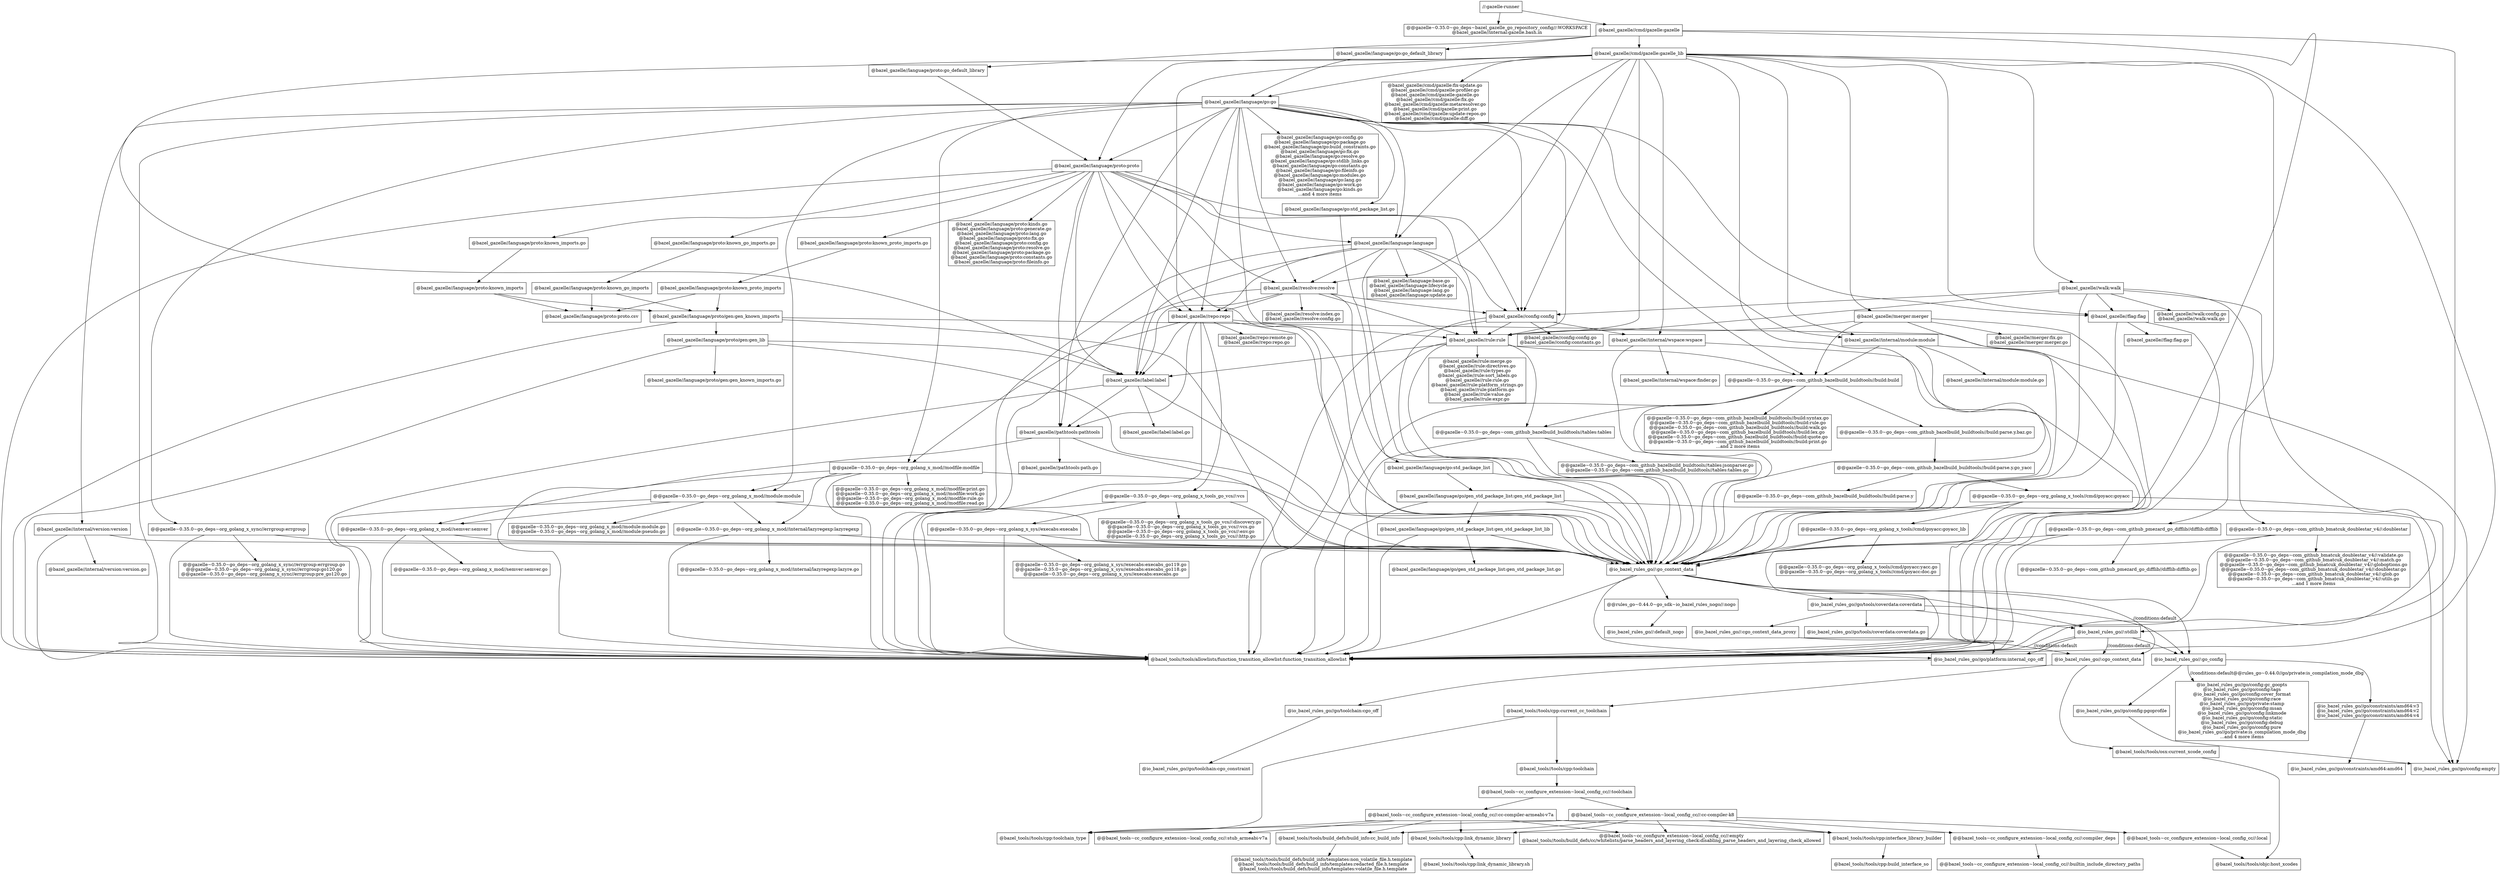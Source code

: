 digraph mygraph {
  node [shape=box];
  "//:gazelle-runner"
  "//:gazelle-runner" -> "@@gazelle~0.35.0~go_deps~bazel_gazelle_go_repository_config//:WORKSPACE\n@bazel_gazelle//internal:gazelle.bash.in"
  "//:gazelle-runner" -> "@bazel_gazelle//cmd/gazelle:gazelle"
  "@bazel_gazelle//cmd/gazelle:gazelle"
  "@bazel_gazelle//cmd/gazelle:gazelle" -> "@bazel_gazelle//language/proto:go_default_library"
  "@bazel_gazelle//cmd/gazelle:gazelle" -> "@bazel_gazelle//language/go:go_default_library"
  "@bazel_gazelle//cmd/gazelle:gazelle" -> "@bazel_gazelle//cmd/gazelle:gazelle_lib"
  "@bazel_gazelle//cmd/gazelle:gazelle" -> "@io_bazel_rules_go//:go_context_data"
  "@bazel_gazelle//cmd/gazelle:gazelle" -> "@io_bazel_rules_go//:stdlib"
  "@bazel_gazelle//cmd/gazelle:gazelle_lib"
  "@bazel_gazelle//cmd/gazelle:gazelle_lib" -> "@bazel_gazelle//cmd/gazelle:fix-update.go\n@bazel_gazelle//cmd/gazelle:profiler.go\n@bazel_gazelle//cmd/gazelle:gazelle.go\n@bazel_gazelle//cmd/gazelle:fix.go\n@bazel_gazelle//cmd/gazelle:metaresolver.go\n@bazel_gazelle//cmd/gazelle:print.go\n@bazel_gazelle//cmd/gazelle:update-repos.go\n@bazel_gazelle//cmd/gazelle:diff.go"
  "@bazel_gazelle//cmd/gazelle:gazelle_lib" -> "@bazel_tools//tools/allowlists/function_transition_allowlist:function_transition_allowlist"
  "@bazel_gazelle//cmd/gazelle:gazelle_lib" -> "@io_bazel_rules_go//:go_context_data"
  "@bazel_gazelle//cmd/gazelle:gazelle_lib" -> "@bazel_gazelle//config:config"
  "@bazel_gazelle//cmd/gazelle:gazelle_lib" -> "@bazel_gazelle//flag:flag"
  "@bazel_gazelle//cmd/gazelle:gazelle_lib" -> "@bazel_gazelle//internal/module:module"
  "@bazel_gazelle//cmd/gazelle:gazelle_lib" -> "@bazel_gazelle//internal/wspace:wspace"
  "@bazel_gazelle//cmd/gazelle:gazelle_lib" -> "@bazel_gazelle//label:label"
  "@bazel_gazelle//cmd/gazelle:gazelle_lib" -> "@bazel_gazelle//language:language"
  "@bazel_gazelle//cmd/gazelle:gazelle_lib" -> "@bazel_gazelle//language/go:go"
  "@bazel_gazelle//cmd/gazelle:gazelle_lib" -> "@bazel_gazelle//language/proto:proto"
  "@bazel_gazelle//cmd/gazelle:gazelle_lib" -> "@bazel_gazelle//merger:merger"
  "@bazel_gazelle//cmd/gazelle:gazelle_lib" -> "@bazel_gazelle//repo:repo"
  "@bazel_gazelle//cmd/gazelle:gazelle_lib" -> "@bazel_gazelle//resolve:resolve"
  "@bazel_gazelle//cmd/gazelle:gazelle_lib" -> "@bazel_gazelle//rule:rule"
  "@bazel_gazelle//cmd/gazelle:gazelle_lib" -> "@bazel_gazelle//walk:walk"
  "@bazel_gazelle//cmd/gazelle:gazelle_lib" -> "@@gazelle~0.35.0~go_deps~com_github_pmezard_go_difflib//difflib:difflib"
  "@@gazelle~0.35.0~go_deps~com_github_pmezard_go_difflib//difflib:difflib"
  "@@gazelle~0.35.0~go_deps~com_github_pmezard_go_difflib//difflib:difflib" -> "@@gazelle~0.35.0~go_deps~com_github_pmezard_go_difflib//difflib:difflib.go"
  "@@gazelle~0.35.0~go_deps~com_github_pmezard_go_difflib//difflib:difflib" -> "@bazel_tools//tools/allowlists/function_transition_allowlist:function_transition_allowlist"
  "@@gazelle~0.35.0~go_deps~com_github_pmezard_go_difflib//difflib:difflib" -> "@io_bazel_rules_go//:go_context_data"
  "@@gazelle~0.35.0~go_deps~com_github_pmezard_go_difflib//difflib:difflib.go"
  "@bazel_gazelle//merger:merger"
  "@bazel_gazelle//merger:merger" -> "@bazel_gazelle//merger:fix.go\n@bazel_gazelle//merger:merger.go"
  "@bazel_gazelle//merger:merger" -> "@bazel_tools//tools/allowlists/function_transition_allowlist:function_transition_allowlist"
  "@bazel_gazelle//merger:merger" -> "@io_bazel_rules_go//:go_context_data"
  "@bazel_gazelle//merger:merger" -> "@@gazelle~0.35.0~go_deps~com_github_bazelbuild_buildtools//build:build"
  "@bazel_gazelle//merger:merger" -> "@bazel_gazelle//rule:rule"
  "@bazel_gazelle//merger:fix.go\n@bazel_gazelle//merger:merger.go"
  "@bazel_gazelle//cmd/gazelle:fix-update.go\n@bazel_gazelle//cmd/gazelle:profiler.go\n@bazel_gazelle//cmd/gazelle:gazelle.go\n@bazel_gazelle//cmd/gazelle:fix.go\n@bazel_gazelle//cmd/gazelle:metaresolver.go\n@bazel_gazelle//cmd/gazelle:print.go\n@bazel_gazelle//cmd/gazelle:update-repos.go\n@bazel_gazelle//cmd/gazelle:diff.go"
  "@bazel_gazelle//language/go:go_default_library"
  "@bazel_gazelle//language/go:go_default_library" -> "@bazel_gazelle//language/go:go"
  "@bazel_gazelle//language/go:go"
  "@bazel_gazelle//language/go:go" -> "@bazel_gazelle//language/go:config.go\n@bazel_gazelle//language/go:package.go\n@bazel_gazelle//language/go:build_constraints.go\n@bazel_gazelle//language/go:fix.go\n@bazel_gazelle//language/go:resolve.go\n@bazel_gazelle//language/go:stdlib_links.go\n@bazel_gazelle//language/go:constants.go\n@bazel_gazelle//language/go:fileinfo.go\n@bazel_gazelle//language/go:modules.go\n@bazel_gazelle//language/go:lang.go\n@bazel_gazelle//language/go:work.go\n@bazel_gazelle//language/go:kinds.go\n...and 4 more items"
  "@bazel_gazelle//language/go:go" -> "@bazel_gazelle//language/go:std_package_list.go"
  "@bazel_gazelle//language/go:go" -> "@bazel_tools//tools/allowlists/function_transition_allowlist:function_transition_allowlist"
  "@bazel_gazelle//language/go:go" -> "@io_bazel_rules_go//:go_context_data"
  "@bazel_gazelle//language/go:go" -> "@@gazelle~0.35.0~go_deps~org_golang_x_sync//errgroup:errgroup"
  "@bazel_gazelle//language/go:go" -> "@@gazelle~0.35.0~go_deps~org_golang_x_mod//module:module"
  "@bazel_gazelle//language/go:go" -> "@@gazelle~0.35.0~go_deps~org_golang_x_mod//modfile:modfile"
  "@bazel_gazelle//language/go:go" -> "@@gazelle~0.35.0~go_deps~com_github_bazelbuild_buildtools//build:build"
  "@bazel_gazelle//language/go:go" -> "@bazel_gazelle//rule:rule"
  "@bazel_gazelle//language/go:go" -> "@bazel_gazelle//resolve:resolve"
  "@bazel_gazelle//language/go:go" -> "@bazel_gazelle//repo:repo"
  "@bazel_gazelle//language/go:go" -> "@bazel_gazelle//pathtools:pathtools"
  "@bazel_gazelle//language/go:go" -> "@bazel_gazelle//language/proto:proto"
  "@bazel_gazelle//language/go:go" -> "@bazel_gazelle//language:language"
  "@bazel_gazelle//language/go:go" -> "@bazel_gazelle//label:label"
  "@bazel_gazelle//language/go:go" -> "@bazel_gazelle//internal/version:version"
  "@bazel_gazelle//language/go:go" -> "@bazel_gazelle//internal/module:module"
  "@bazel_gazelle//language/go:go" -> "@bazel_gazelle//flag:flag"
  "@bazel_gazelle//language/go:go" -> "@bazel_gazelle//config:config"
  "@bazel_gazelle//internal/module:module"
  "@bazel_gazelle//internal/module:module" -> "@bazel_gazelle//internal/module:module.go"
  "@bazel_gazelle//internal/module:module" -> "@bazel_tools//tools/allowlists/function_transition_allowlist:function_transition_allowlist"
  "@bazel_gazelle//internal/module:module" -> "@io_bazel_rules_go//:go_context_data"
  "@bazel_gazelle//internal/module:module" -> "@@gazelle~0.35.0~go_deps~com_github_bazelbuild_buildtools//build:build"
  "@bazel_gazelle//internal/module:module.go"
  "@bazel_gazelle//internal/version:version"
  "@bazel_gazelle//internal/version:version" -> "@bazel_gazelle//internal/version:version.go"
  "@bazel_gazelle//internal/version:version" -> "@bazel_tools//tools/allowlists/function_transition_allowlist:function_transition_allowlist"
  "@bazel_gazelle//internal/version:version" -> "@io_bazel_rules_go//:go_context_data"
  "@bazel_gazelle//internal/version:version.go"
  "@@gazelle~0.35.0~go_deps~org_golang_x_sync//errgroup:errgroup"
  "@@gazelle~0.35.0~go_deps~org_golang_x_sync//errgroup:errgroup" -> "@@gazelle~0.35.0~go_deps~org_golang_x_sync//errgroup:errgroup.go\n@@gazelle~0.35.0~go_deps~org_golang_x_sync//errgroup:go120.go\n@@gazelle~0.35.0~go_deps~org_golang_x_sync//errgroup:pre_go120.go"
  "@@gazelle~0.35.0~go_deps~org_golang_x_sync//errgroup:errgroup" -> "@bazel_tools//tools/allowlists/function_transition_allowlist:function_transition_allowlist"
  "@@gazelle~0.35.0~go_deps~org_golang_x_sync//errgroup:errgroup" -> "@io_bazel_rules_go//:go_context_data"
  "@bazel_gazelle//language/go:std_package_list.go"
  "@bazel_gazelle//language/go:std_package_list.go" -> "@bazel_gazelle//language/go:std_package_list"
  "@bazel_gazelle//language/go:std_package_list"
  "@bazel_gazelle//language/go:std_package_list" -> "@bazel_gazelle//language/go/gen_std_package_list:gen_std_package_list"
  "@bazel_gazelle//language/go:std_package_list" -> "@io_bazel_rules_go//:go_context_data"
  "@bazel_gazelle//language/go/gen_std_package_list:gen_std_package_list"
  "@bazel_gazelle//language/go/gen_std_package_list:gen_std_package_list" -> "@bazel_gazelle//language/go/gen_std_package_list:gen_std_package_list_lib"
  "@bazel_gazelle//language/go/gen_std_package_list:gen_std_package_list" -> "@io_bazel_rules_go//go/config:empty"
  "@bazel_gazelle//language/go/gen_std_package_list:gen_std_package_list" -> "@bazel_tools//tools/allowlists/function_transition_allowlist:function_transition_allowlist"
  "@bazel_gazelle//language/go/gen_std_package_list:gen_std_package_list" -> "@io_bazel_rules_go//:go_context_data"
  "@bazel_gazelle//language/go/gen_std_package_list:gen_std_package_list_lib"
  "@bazel_gazelle//language/go/gen_std_package_list:gen_std_package_list_lib" -> "@bazel_gazelle//language/go/gen_std_package_list:gen_std_package_list.go"
  "@bazel_gazelle//language/go/gen_std_package_list:gen_std_package_list_lib" -> "@io_bazel_rules_go//:go_context_data"
  "@bazel_gazelle//language/go/gen_std_package_list:gen_std_package_list_lib" -> "@bazel_tools//tools/allowlists/function_transition_allowlist:function_transition_allowlist"
  "@bazel_gazelle//language/go/gen_std_package_list:gen_std_package_list.go"
  "@bazel_gazelle//language/go:config.go\n@bazel_gazelle//language/go:package.go\n@bazel_gazelle//language/go:build_constraints.go\n@bazel_gazelle//language/go:fix.go\n@bazel_gazelle//language/go:resolve.go\n@bazel_gazelle//language/go:stdlib_links.go\n@bazel_gazelle//language/go:constants.go\n@bazel_gazelle//language/go:fileinfo.go\n@bazel_gazelle//language/go:modules.go\n@bazel_gazelle//language/go:lang.go\n@bazel_gazelle//language/go:work.go\n@bazel_gazelle//language/go:kinds.go\n...and 4 more items"
  "@bazel_gazelle//language/proto:go_default_library"
  "@bazel_gazelle//language/proto:go_default_library" -> "@bazel_gazelle//language/proto:proto"
  "@bazel_gazelle//language/proto:proto"
  "@bazel_gazelle//language/proto:proto" -> "@bazel_gazelle//language/proto:kinds.go\n@bazel_gazelle//language/proto:generate.go\n@bazel_gazelle//language/proto:lang.go\n@bazel_gazelle//language/proto:fix.go\n@bazel_gazelle//language/proto:config.go\n@bazel_gazelle//language/proto:resolve.go\n@bazel_gazelle//language/proto:package.go\n@bazel_gazelle//language/proto:constants.go\n@bazel_gazelle//language/proto:fileinfo.go"
  "@bazel_gazelle//language/proto:proto" -> "@bazel_gazelle//language/proto:known_go_imports.go"
  "@bazel_gazelle//language/proto:proto" -> "@bazel_gazelle//language/proto:known_imports.go"
  "@bazel_gazelle//language/proto:proto" -> "@bazel_gazelle//language/proto:known_proto_imports.go"
  "@bazel_gazelle//language/proto:proto" -> "@bazel_tools//tools/allowlists/function_transition_allowlist:function_transition_allowlist"
  "@bazel_gazelle//language/proto:proto" -> "@io_bazel_rules_go//:go_context_data"
  "@bazel_gazelle//language/proto:proto" -> "@bazel_gazelle//rule:rule"
  "@bazel_gazelle//language/proto:proto" -> "@bazel_gazelle//resolve:resolve"
  "@bazel_gazelle//language/proto:proto" -> "@bazel_gazelle//repo:repo"
  "@bazel_gazelle//language/proto:proto" -> "@bazel_gazelle//pathtools:pathtools"
  "@bazel_gazelle//language/proto:proto" -> "@bazel_gazelle//language:language"
  "@bazel_gazelle//language/proto:proto" -> "@bazel_gazelle//label:label"
  "@bazel_gazelle//language/proto:proto" -> "@bazel_gazelle//config:config"
  "@bazel_gazelle//language/proto:known_proto_imports.go"
  "@bazel_gazelle//language/proto:known_proto_imports.go" -> "@bazel_gazelle//language/proto:known_proto_imports"
  "@bazel_gazelle//language/proto:known_proto_imports"
  "@bazel_gazelle//language/proto:known_proto_imports" -> "@bazel_gazelle//language/proto:proto.csv"
  "@bazel_gazelle//language/proto:known_proto_imports" -> "@bazel_gazelle//language/proto/gen:gen_known_imports"
  "@bazel_gazelle//language/proto:known_imports.go"
  "@bazel_gazelle//language/proto:known_imports.go" -> "@bazel_gazelle//language/proto:known_imports"
  "@bazel_gazelle//language/proto:known_imports"
  "@bazel_gazelle//language/proto:known_imports" -> "@bazel_gazelle//language/proto:proto.csv"
  "@bazel_gazelle//language/proto:known_imports" -> "@bazel_gazelle//language/proto/gen:gen_known_imports"
  "@bazel_gazelle//language/proto:known_go_imports.go"
  "@bazel_gazelle//language/proto:known_go_imports.go" -> "@bazel_gazelle//language/proto:known_go_imports"
  "@bazel_gazelle//language/proto:known_go_imports"
  "@bazel_gazelle//language/proto:known_go_imports" -> "@bazel_gazelle//language/proto:proto.csv"
  "@bazel_gazelle//language/proto:known_go_imports" -> "@bazel_gazelle//language/proto/gen:gen_known_imports"
  "@bazel_gazelle//language/proto/gen:gen_known_imports"
  "@bazel_gazelle//language/proto/gen:gen_known_imports" -> "@bazel_gazelle//language/proto/gen:gen_lib"
  "@bazel_gazelle//language/proto/gen:gen_known_imports" -> "@bazel_tools//tools/allowlists/function_transition_allowlist:function_transition_allowlist"
  "@bazel_gazelle//language/proto/gen:gen_known_imports" -> "@io_bazel_rules_go//:go_context_data"
  "@bazel_gazelle//language/proto/gen:gen_known_imports" -> "@io_bazel_rules_go//go/config:empty"
  "@bazel_gazelle//language/proto/gen:gen_lib"
  "@bazel_gazelle//language/proto/gen:gen_lib" -> "@bazel_gazelle//language/proto/gen:gen_known_imports.go"
  "@bazel_gazelle//language/proto/gen:gen_lib" -> "@bazel_tools//tools/allowlists/function_transition_allowlist:function_transition_allowlist"
  "@bazel_gazelle//language/proto/gen:gen_lib" -> "@io_bazel_rules_go//:go_context_data"
  "@bazel_gazelle//language/proto/gen:gen_lib" -> "@bazel_gazelle//label:label"
  "@bazel_gazelle//language/proto/gen:gen_known_imports.go"
  "@bazel_gazelle//language/proto:proto.csv"
  "@bazel_gazelle//language/proto:kinds.go\n@bazel_gazelle//language/proto:generate.go\n@bazel_gazelle//language/proto:lang.go\n@bazel_gazelle//language/proto:fix.go\n@bazel_gazelle//language/proto:config.go\n@bazel_gazelle//language/proto:resolve.go\n@bazel_gazelle//language/proto:package.go\n@bazel_gazelle//language/proto:constants.go\n@bazel_gazelle//language/proto:fileinfo.go"
  "@@gazelle~0.35.0~go_deps~bazel_gazelle_go_repository_config//:WORKSPACE\n@bazel_gazelle//internal:gazelle.bash.in"
  "@@gazelle~0.35.0~go_deps~org_golang_x_sync//errgroup:errgroup.go\n@@gazelle~0.35.0~go_deps~org_golang_x_sync//errgroup:go120.go\n@@gazelle~0.35.0~go_deps~org_golang_x_sync//errgroup:pre_go120.go"
  "@bazel_gazelle//walk:walk"
  "@bazel_gazelle//walk:walk" -> "@bazel_gazelle//walk:config.go\n@bazel_gazelle//walk:walk.go"
  "@bazel_gazelle//walk:walk" -> "@bazel_tools//tools/allowlists/function_transition_allowlist:function_transition_allowlist"
  "@bazel_gazelle//walk:walk" -> "@io_bazel_rules_go//:go_context_data"
  "@bazel_gazelle//walk:walk" -> "@@gazelle~0.35.0~go_deps~com_github_bmatcuk_doublestar_v4//:doublestar"
  "@bazel_gazelle//walk:walk" -> "@bazel_gazelle//config:config"
  "@bazel_gazelle//walk:walk" -> "@bazel_gazelle//flag:flag"
  "@bazel_gazelle//walk:walk" -> "@bazel_gazelle//rule:rule"
  "@bazel_gazelle//walk:config.go\n@bazel_gazelle//walk:walk.go"
  "@bazel_gazelle//language:language"
  "@bazel_gazelle//language:language" -> "@bazel_gazelle//language:base.go\n@bazel_gazelle//language:lifecycle.go\n@bazel_gazelle//language:lang.go\n@bazel_gazelle//language:update.go"
  "@bazel_gazelle//language:language" -> "@bazel_tools//tools/allowlists/function_transition_allowlist:function_transition_allowlist"
  "@bazel_gazelle//language:language" -> "@io_bazel_rules_go//:go_context_data"
  "@bazel_gazelle//language:language" -> "@bazel_gazelle//rule:rule"
  "@bazel_gazelle//language:language" -> "@bazel_gazelle//resolve:resolve"
  "@bazel_gazelle//language:language" -> "@bazel_gazelle//repo:repo"
  "@bazel_gazelle//language:language" -> "@bazel_gazelle//label:label"
  "@bazel_gazelle//language:language" -> "@bazel_gazelle//config:config"
  "@bazel_gazelle//resolve:resolve"
  "@bazel_gazelle//resolve:resolve" -> "@bazel_gazelle//resolve:index.go\n@bazel_gazelle//resolve:config.go"
  "@bazel_gazelle//resolve:resolve" -> "@bazel_tools//tools/allowlists/function_transition_allowlist:function_transition_allowlist"
  "@bazel_gazelle//resolve:resolve" -> "@io_bazel_rules_go//:go_context_data"
  "@bazel_gazelle//resolve:resolve" -> "@bazel_gazelle//rule:rule"
  "@bazel_gazelle//resolve:resolve" -> "@bazel_gazelle//repo:repo"
  "@bazel_gazelle//resolve:resolve" -> "@bazel_gazelle//label:label"
  "@bazel_gazelle//resolve:resolve" -> "@bazel_gazelle//config:config"
  "@bazel_gazelle//config:config"
  "@bazel_gazelle//config:config" -> "@bazel_gazelle//config:config.go\n@bazel_gazelle//config:constants.go"
  "@bazel_gazelle//config:config" -> "@bazel_tools//tools/allowlists/function_transition_allowlist:function_transition_allowlist"
  "@bazel_gazelle//config:config" -> "@io_bazel_rules_go//:go_context_data"
  "@bazel_gazelle//config:config" -> "@bazel_gazelle//rule:rule"
  "@bazel_gazelle//config:config" -> "@bazel_gazelle//internal/wspace:wspace"
  "@bazel_gazelle//internal/wspace:wspace"
  "@bazel_gazelle//internal/wspace:wspace" -> "@bazel_gazelle//internal/wspace:finder.go"
  "@bazel_gazelle//internal/wspace:wspace" -> "@bazel_tools//tools/allowlists/function_transition_allowlist:function_transition_allowlist"
  "@bazel_gazelle//internal/wspace:wspace" -> "@io_bazel_rules_go//:go_context_data"
  "@bazel_gazelle//internal/wspace:finder.go"
  "@bazel_gazelle//config:config.go\n@bazel_gazelle//config:constants.go"
  "@bazel_gazelle//repo:repo"
  "@bazel_gazelle//repo:repo" -> "@bazel_gazelle//repo:remote.go\n@bazel_gazelle//repo:repo.go"
  "@bazel_gazelle//repo:repo" -> "@bazel_tools//tools/allowlists/function_transition_allowlist:function_transition_allowlist"
  "@bazel_gazelle//repo:repo" -> "@io_bazel_rules_go//:go_context_data"
  "@bazel_gazelle//repo:repo" -> "@@gazelle~0.35.0~go_deps~org_golang_x_tools_go_vcs//:vcs"
  "@bazel_gazelle//repo:repo" -> "@@gazelle~0.35.0~go_deps~org_golang_x_mod//modfile:modfile"
  "@bazel_gazelle//repo:repo" -> "@bazel_gazelle//rule:rule"
  "@bazel_gazelle//repo:repo" -> "@bazel_gazelle//pathtools:pathtools"
  "@bazel_gazelle//repo:repo" -> "@bazel_gazelle//label:label"
  "@@gazelle~0.35.0~go_deps~org_golang_x_mod//modfile:modfile"
  "@@gazelle~0.35.0~go_deps~org_golang_x_mod//modfile:modfile" -> "@@gazelle~0.35.0~go_deps~org_golang_x_mod//modfile:print.go\n@@gazelle~0.35.0~go_deps~org_golang_x_mod//modfile:work.go\n@@gazelle~0.35.0~go_deps~org_golang_x_mod//modfile:rule.go\n@@gazelle~0.35.0~go_deps~org_golang_x_mod//modfile:read.go"
  "@@gazelle~0.35.0~go_deps~org_golang_x_mod//modfile:modfile" -> "@bazel_tools//tools/allowlists/function_transition_allowlist:function_transition_allowlist"
  "@@gazelle~0.35.0~go_deps~org_golang_x_mod//modfile:modfile" -> "@io_bazel_rules_go//:go_context_data"
  "@@gazelle~0.35.0~go_deps~org_golang_x_mod//modfile:modfile" -> "@@gazelle~0.35.0~go_deps~org_golang_x_mod//semver:semver"
  "@@gazelle~0.35.0~go_deps~org_golang_x_mod//modfile:modfile" -> "@@gazelle~0.35.0~go_deps~org_golang_x_mod//module:module"
  "@@gazelle~0.35.0~go_deps~org_golang_x_mod//modfile:modfile" -> "@@gazelle~0.35.0~go_deps~org_golang_x_mod//internal/lazyregexp:lazyregexp"
  "@@gazelle~0.35.0~go_deps~org_golang_x_mod//module:module"
  "@@gazelle~0.35.0~go_deps~org_golang_x_mod//module:module" -> "@@gazelle~0.35.0~go_deps~org_golang_x_mod//module:module.go\n@@gazelle~0.35.0~go_deps~org_golang_x_mod//module:pseudo.go"
  "@@gazelle~0.35.0~go_deps~org_golang_x_mod//module:module" -> "@bazel_tools//tools/allowlists/function_transition_allowlist:function_transition_allowlist"
  "@@gazelle~0.35.0~go_deps~org_golang_x_mod//module:module" -> "@io_bazel_rules_go//:go_context_data"
  "@@gazelle~0.35.0~go_deps~org_golang_x_mod//module:module" -> "@@gazelle~0.35.0~go_deps~org_golang_x_mod//semver:semver"
  "@@gazelle~0.35.0~go_deps~org_golang_x_mod//module:module" -> "@@gazelle~0.35.0~go_deps~org_golang_x_mod//internal/lazyregexp:lazyregexp"
  "@@gazelle~0.35.0~go_deps~org_golang_x_mod//internal/lazyregexp:lazyregexp"
  "@@gazelle~0.35.0~go_deps~org_golang_x_mod//internal/lazyregexp:lazyregexp" -> "@@gazelle~0.35.0~go_deps~org_golang_x_mod//internal/lazyregexp:lazyre.go"
  "@@gazelle~0.35.0~go_deps~org_golang_x_mod//internal/lazyregexp:lazyregexp" -> "@bazel_tools//tools/allowlists/function_transition_allowlist:function_transition_allowlist"
  "@@gazelle~0.35.0~go_deps~org_golang_x_mod//internal/lazyregexp:lazyregexp" -> "@io_bazel_rules_go//:go_context_data"
  "@@gazelle~0.35.0~go_deps~org_golang_x_mod//internal/lazyregexp:lazyre.go"
  "@@gazelle~0.35.0~go_deps~org_golang_x_mod//module:module.go\n@@gazelle~0.35.0~go_deps~org_golang_x_mod//module:pseudo.go"
  "@@gazelle~0.35.0~go_deps~org_golang_x_mod//semver:semver"
  "@@gazelle~0.35.0~go_deps~org_golang_x_mod//semver:semver" -> "@@gazelle~0.35.0~go_deps~org_golang_x_mod//semver:semver.go"
  "@@gazelle~0.35.0~go_deps~org_golang_x_mod//semver:semver" -> "@bazel_tools//tools/allowlists/function_transition_allowlist:function_transition_allowlist"
  "@@gazelle~0.35.0~go_deps~org_golang_x_mod//semver:semver" -> "@io_bazel_rules_go//:go_context_data"
  "@@gazelle~0.35.0~go_deps~org_golang_x_mod//semver:semver.go"
  "@@gazelle~0.35.0~go_deps~org_golang_x_tools_go_vcs//:vcs"
  "@@gazelle~0.35.0~go_deps~org_golang_x_tools_go_vcs//:vcs" -> "@@gazelle~0.35.0~go_deps~org_golang_x_tools_go_vcs//:discovery.go\n@@gazelle~0.35.0~go_deps~org_golang_x_tools_go_vcs//:vcs.go\n@@gazelle~0.35.0~go_deps~org_golang_x_tools_go_vcs//:env.go\n@@gazelle~0.35.0~go_deps~org_golang_x_tools_go_vcs//:http.go"
  "@@gazelle~0.35.0~go_deps~org_golang_x_tools_go_vcs//:vcs" -> "@io_bazel_rules_go//:go_context_data"
  "@@gazelle~0.35.0~go_deps~org_golang_x_tools_go_vcs//:vcs" -> "@bazel_tools//tools/allowlists/function_transition_allowlist:function_transition_allowlist"
  "@@gazelle~0.35.0~go_deps~org_golang_x_tools_go_vcs//:vcs" -> "@@gazelle~0.35.0~go_deps~org_golang_x_sys//execabs:execabs"
  "@@gazelle~0.35.0~go_deps~org_golang_x_sys//execabs:execabs"
  "@@gazelle~0.35.0~go_deps~org_golang_x_sys//execabs:execabs" -> "@@gazelle~0.35.0~go_deps~org_golang_x_sys//execabs:execabs_go119.go\n@@gazelle~0.35.0~go_deps~org_golang_x_sys//execabs:execabs_go118.go\n@@gazelle~0.35.0~go_deps~org_golang_x_sys//execabs:execabs.go"
  "@@gazelle~0.35.0~go_deps~org_golang_x_sys//execabs:execabs" -> "@bazel_tools//tools/allowlists/function_transition_allowlist:function_transition_allowlist"
  "@@gazelle~0.35.0~go_deps~org_golang_x_sys//execabs:execabs" -> "@io_bazel_rules_go//:go_context_data"
  "@@gazelle~0.35.0~go_deps~org_golang_x_sys//execabs:execabs_go119.go\n@@gazelle~0.35.0~go_deps~org_golang_x_sys//execabs:execabs_go118.go\n@@gazelle~0.35.0~go_deps~org_golang_x_sys//execabs:execabs.go"
  "@@gazelle~0.35.0~go_deps~org_golang_x_tools_go_vcs//:discovery.go\n@@gazelle~0.35.0~go_deps~org_golang_x_tools_go_vcs//:vcs.go\n@@gazelle~0.35.0~go_deps~org_golang_x_tools_go_vcs//:env.go\n@@gazelle~0.35.0~go_deps~org_golang_x_tools_go_vcs//:http.go"
  "@bazel_gazelle//repo:remote.go\n@bazel_gazelle//repo:repo.go"
  "@bazel_gazelle//resolve:index.go\n@bazel_gazelle//resolve:config.go"
  "@bazel_gazelle//rule:rule"
  "@bazel_gazelle//rule:rule" -> "@bazel_gazelle//rule:merge.go\n@bazel_gazelle//rule:directives.go\n@bazel_gazelle//rule:types.go\n@bazel_gazelle//rule:sort_labels.go\n@bazel_gazelle//rule:rule.go\n@bazel_gazelle//rule:platform_strings.go\n@bazel_gazelle//rule:platform.go\n@bazel_gazelle//rule:value.go\n@bazel_gazelle//rule:expr.go"
  "@bazel_gazelle//rule:rule" -> "@bazel_tools//tools/allowlists/function_transition_allowlist:function_transition_allowlist"
  "@bazel_gazelle//rule:rule" -> "@io_bazel_rules_go//:go_context_data"
  "@bazel_gazelle//rule:rule" -> "@@gazelle~0.35.0~go_deps~com_github_bazelbuild_buildtools//tables:tables"
  "@bazel_gazelle//rule:rule" -> "@@gazelle~0.35.0~go_deps~com_github_bazelbuild_buildtools//build:build"
  "@bazel_gazelle//rule:rule" -> "@bazel_gazelle//label:label"
  "@@gazelle~0.35.0~go_deps~com_github_bazelbuild_buildtools//build:build"
  "@@gazelle~0.35.0~go_deps~com_github_bazelbuild_buildtools//build:build" -> "@@gazelle~0.35.0~go_deps~com_github_bazelbuild_buildtools//build:syntax.go\n@@gazelle~0.35.0~go_deps~com_github_bazelbuild_buildtools//build:rule.go\n@@gazelle~0.35.0~go_deps~com_github_bazelbuild_buildtools//build:walk.go\n@@gazelle~0.35.0~go_deps~com_github_bazelbuild_buildtools//build:lex.go\n@@gazelle~0.35.0~go_deps~com_github_bazelbuild_buildtools//build:quote.go\n@@gazelle~0.35.0~go_deps~com_github_bazelbuild_buildtools//build:print.go\n...and 2 more items"
  "@@gazelle~0.35.0~go_deps~com_github_bazelbuild_buildtools//build:build" -> "@@gazelle~0.35.0~go_deps~com_github_bazelbuild_buildtools//build:parse.y.baz.go"
  "@@gazelle~0.35.0~go_deps~com_github_bazelbuild_buildtools//build:build" -> "@bazel_tools//tools/allowlists/function_transition_allowlist:function_transition_allowlist"
  "@@gazelle~0.35.0~go_deps~com_github_bazelbuild_buildtools//build:build" -> "@io_bazel_rules_go//:go_context_data"
  "@@gazelle~0.35.0~go_deps~com_github_bazelbuild_buildtools//build:build" -> "@@gazelle~0.35.0~go_deps~com_github_bazelbuild_buildtools//tables:tables"
  "@@gazelle~0.35.0~go_deps~com_github_bazelbuild_buildtools//build:syntax.go\n@@gazelle~0.35.0~go_deps~com_github_bazelbuild_buildtools//build:rule.go\n@@gazelle~0.35.0~go_deps~com_github_bazelbuild_buildtools//build:walk.go\n@@gazelle~0.35.0~go_deps~com_github_bazelbuild_buildtools//build:lex.go\n@@gazelle~0.35.0~go_deps~com_github_bazelbuild_buildtools//build:quote.go\n@@gazelle~0.35.0~go_deps~com_github_bazelbuild_buildtools//build:print.go\n...and 2 more items"
  "@@gazelle~0.35.0~go_deps~com_github_bazelbuild_buildtools//tables:tables"
  "@@gazelle~0.35.0~go_deps~com_github_bazelbuild_buildtools//tables:tables" -> "@@gazelle~0.35.0~go_deps~com_github_bazelbuild_buildtools//tables:jsonparser.go\n@@gazelle~0.35.0~go_deps~com_github_bazelbuild_buildtools//tables:tables.go"
  "@@gazelle~0.35.0~go_deps~com_github_bazelbuild_buildtools//tables:tables" -> "@bazel_tools//tools/allowlists/function_transition_allowlist:function_transition_allowlist"
  "@@gazelle~0.35.0~go_deps~com_github_bazelbuild_buildtools//tables:tables" -> "@io_bazel_rules_go//:go_context_data"
  "@@gazelle~0.35.0~go_deps~com_github_bazelbuild_buildtools//tables:jsonparser.go\n@@gazelle~0.35.0~go_deps~com_github_bazelbuild_buildtools//tables:tables.go"
  "@bazel_gazelle//rule:merge.go\n@bazel_gazelle//rule:directives.go\n@bazel_gazelle//rule:types.go\n@bazel_gazelle//rule:sort_labels.go\n@bazel_gazelle//rule:rule.go\n@bazel_gazelle//rule:platform_strings.go\n@bazel_gazelle//rule:platform.go\n@bazel_gazelle//rule:value.go\n@bazel_gazelle//rule:expr.go"
  "@bazel_gazelle//language:base.go\n@bazel_gazelle//language:lifecycle.go\n@bazel_gazelle//language:lang.go\n@bazel_gazelle//language:update.go"
  "@bazel_gazelle//label:label"
  "@bazel_gazelle//label:label" -> "@bazel_gazelle//label:label.go"
  "@bazel_gazelle//label:label" -> "@bazel_tools//tools/allowlists/function_transition_allowlist:function_transition_allowlist"
  "@bazel_gazelle//label:label" -> "@io_bazel_rules_go//:go_context_data"
  "@bazel_gazelle//label:label" -> "@bazel_gazelle//pathtools:pathtools"
  "@bazel_gazelle//pathtools:pathtools"
  "@bazel_gazelle//pathtools:pathtools" -> "@bazel_gazelle//pathtools:path.go"
  "@bazel_gazelle//pathtools:pathtools" -> "@bazel_tools//tools/allowlists/function_transition_allowlist:function_transition_allowlist"
  "@bazel_gazelle//pathtools:pathtools" -> "@io_bazel_rules_go//:go_context_data"
  "@bazel_gazelle//pathtools:path.go"
  "@bazel_gazelle//label:label.go"
  "@@gazelle~0.35.0~go_deps~com_github_bmatcuk_doublestar_v4//:doublestar"
  "@@gazelle~0.35.0~go_deps~com_github_bmatcuk_doublestar_v4//:doublestar" -> "@@gazelle~0.35.0~go_deps~com_github_bmatcuk_doublestar_v4//:validate.go\n@@gazelle~0.35.0~go_deps~com_github_bmatcuk_doublestar_v4//:match.go\n@@gazelle~0.35.0~go_deps~com_github_bmatcuk_doublestar_v4//:globoptions.go\n@@gazelle~0.35.0~go_deps~com_github_bmatcuk_doublestar_v4//:doublestar.go\n@@gazelle~0.35.0~go_deps~com_github_bmatcuk_doublestar_v4//:glob.go\n@@gazelle~0.35.0~go_deps~com_github_bmatcuk_doublestar_v4//:utils.go\n...and 1 more items"
  "@@gazelle~0.35.0~go_deps~com_github_bmatcuk_doublestar_v4//:doublestar" -> "@io_bazel_rules_go//:go_context_data"
  "@@gazelle~0.35.0~go_deps~com_github_bmatcuk_doublestar_v4//:doublestar" -> "@bazel_tools//tools/allowlists/function_transition_allowlist:function_transition_allowlist"
  "@@gazelle~0.35.0~go_deps~com_github_bmatcuk_doublestar_v4//:validate.go\n@@gazelle~0.35.0~go_deps~com_github_bmatcuk_doublestar_v4//:match.go\n@@gazelle~0.35.0~go_deps~com_github_bmatcuk_doublestar_v4//:globoptions.go\n@@gazelle~0.35.0~go_deps~com_github_bmatcuk_doublestar_v4//:doublestar.go\n@@gazelle~0.35.0~go_deps~com_github_bmatcuk_doublestar_v4//:glob.go\n@@gazelle~0.35.0~go_deps~com_github_bmatcuk_doublestar_v4//:utils.go\n...and 1 more items"
  "@bazel_gazelle//flag:flag"
  "@bazel_gazelle//flag:flag" -> "@bazel_gazelle//flag:flag.go"
  "@bazel_gazelle//flag:flag" -> "@bazel_tools//tools/allowlists/function_transition_allowlist:function_transition_allowlist"
  "@bazel_gazelle//flag:flag" -> "@io_bazel_rules_go//:go_context_data"
  "@bazel_gazelle//flag:flag.go"
  "@@gazelle~0.35.0~go_deps~com_github_bazelbuild_buildtools//build:parse.y.baz.go"
  "@@gazelle~0.35.0~go_deps~com_github_bazelbuild_buildtools//build:parse.y.baz.go" -> "@@gazelle~0.35.0~go_deps~com_github_bazelbuild_buildtools//build:parse.y.go_yacc"
  "@@gazelle~0.35.0~go_deps~com_github_bazelbuild_buildtools//build:parse.y.go_yacc"
  "@@gazelle~0.35.0~go_deps~com_github_bazelbuild_buildtools//build:parse.y.go_yacc" -> "@@gazelle~0.35.0~go_deps~com_github_bazelbuild_buildtools//build:parse.y"
  "@@gazelle~0.35.0~go_deps~com_github_bazelbuild_buildtools//build:parse.y.go_yacc" -> "@@gazelle~0.35.0~go_deps~org_golang_x_tools//cmd/goyacc:goyacc"
  "@@gazelle~0.35.0~go_deps~org_golang_x_tools//cmd/goyacc:goyacc"
  "@@gazelle~0.35.0~go_deps~org_golang_x_tools//cmd/goyacc:goyacc" -> "@@gazelle~0.35.0~go_deps~org_golang_x_tools//cmd/goyacc:goyacc_lib"
  "@@gazelle~0.35.0~go_deps~org_golang_x_tools//cmd/goyacc:goyacc" -> "@bazel_tools//tools/allowlists/function_transition_allowlist:function_transition_allowlist"
  "@@gazelle~0.35.0~go_deps~org_golang_x_tools//cmd/goyacc:goyacc" -> "@io_bazel_rules_go//:go_context_data"
  "@@gazelle~0.35.0~go_deps~org_golang_x_tools//cmd/goyacc:goyacc" -> "@io_bazel_rules_go//go/config:empty"
  "@@gazelle~0.35.0~go_deps~org_golang_x_tools//cmd/goyacc:goyacc_lib"
  "@@gazelle~0.35.0~go_deps~org_golang_x_tools//cmd/goyacc:goyacc_lib" -> "@@gazelle~0.35.0~go_deps~org_golang_x_tools//cmd/goyacc:yacc.go\n@@gazelle~0.35.0~go_deps~org_golang_x_tools//cmd/goyacc:doc.go"
  "@@gazelle~0.35.0~go_deps~org_golang_x_tools//cmd/goyacc:goyacc_lib" -> "@bazel_tools//tools/allowlists/function_transition_allowlist:function_transition_allowlist"
  "@@gazelle~0.35.0~go_deps~org_golang_x_tools//cmd/goyacc:goyacc_lib" -> "@io_bazel_rules_go//:go_context_data"
  "@io_bazel_rules_go//:go_context_data"
  "@io_bazel_rules_go//:go_context_data" -> "@io_bazel_rules_go//:cgo_context_data"
  [label="//conditions:default"];
  "@io_bazel_rules_go//:go_context_data" -> "@io_bazel_rules_go//:go_config"
  "@io_bazel_rules_go//:go_context_data" -> "@@rules_go~0.44.0~go_sdk~io_bazel_rules_nogo//:nogo"
  "@io_bazel_rules_go//:go_context_data" -> "@io_bazel_rules_go//:stdlib"
  "@io_bazel_rules_go//:go_context_data" -> "@bazel_tools//tools/allowlists/function_transition_allowlist:function_transition_allowlist"
  "@io_bazel_rules_go//:go_context_data" -> "@io_bazel_rules_go//go/tools/coverdata:coverdata"
  "@io_bazel_rules_go//:go_context_data" -> "@io_bazel_rules_go//go/platform:internal_cgo_off"
  "@io_bazel_rules_go//go/tools/coverdata:coverdata"
  "@io_bazel_rules_go//go/tools/coverdata:coverdata" -> "@io_bazel_rules_go//go/tools/coverdata:coverdata.go"
  "@io_bazel_rules_go//go/tools/coverdata:coverdata" -> "@io_bazel_rules_go//:stdlib"
  "@io_bazel_rules_go//go/tools/coverdata:coverdata" -> "@io_bazel_rules_go//:cgo_context_data_proxy"
  "@io_bazel_rules_go//go/tools/coverdata:coverdata" -> "@io_bazel_rules_go//:go_config"
  "@io_bazel_rules_go//:cgo_context_data_proxy"
  "@io_bazel_rules_go//:cgo_context_data_proxy" -> "@io_bazel_rules_go//:cgo_context_data"
  [label="//conditions:default"];
  "@io_bazel_rules_go//:cgo_context_data_proxy" -> "@io_bazel_rules_go//go/platform:internal_cgo_off"
  "@io_bazel_rules_go//go/tools/coverdata:coverdata.go"
  "@io_bazel_rules_go//:stdlib"
  "@io_bazel_rules_go//:stdlib" -> "@io_bazel_rules_go//:cgo_context_data"
  [label="//conditions:default"];
  "@io_bazel_rules_go//:stdlib" -> "@io_bazel_rules_go//:go_config"
  "@io_bazel_rules_go//:stdlib" -> "@bazel_tools//tools/allowlists/function_transition_allowlist:function_transition_allowlist"
  "@io_bazel_rules_go//:stdlib" -> "@io_bazel_rules_go//go/platform:internal_cgo_off"
  "@io_bazel_rules_go//go/platform:internal_cgo_off"
  "@io_bazel_rules_go//go/platform:internal_cgo_off" -> "@io_bazel_rules_go//go/toolchain:cgo_off"
  "@io_bazel_rules_go//go/toolchain:cgo_off"
  "@io_bazel_rules_go//go/toolchain:cgo_off" -> "@io_bazel_rules_go//go/toolchain:cgo_constraint"
  "@io_bazel_rules_go//go/toolchain:cgo_constraint"
  "@@rules_go~0.44.0~go_sdk~io_bazel_rules_nogo//:nogo"
  "@@rules_go~0.44.0~go_sdk~io_bazel_rules_nogo//:nogo" -> "@io_bazel_rules_go//:default_nogo"
  "@io_bazel_rules_go//:default_nogo"
  "@io_bazel_rules_go//:go_config"
  "@io_bazel_rules_go//:go_config" -> "@io_bazel_rules_go//go/config:pgoprofile"
  "@io_bazel_rules_go//:go_config" -> "@io_bazel_rules_go//go/constraints/amd64:v3\n@io_bazel_rules_go//go/constraints/amd64:v2\n@io_bazel_rules_go//go/constraints/amd64:v4"
  "@io_bazel_rules_go//:go_config" -> "@io_bazel_rules_go//go/config:gc_goopts\n@io_bazel_rules_go//go/config:tags\n@io_bazel_rules_go//go/config:cover_format\n@io_bazel_rules_go//go/config:race\n@io_bazel_rules_go//go/private:stamp\n@io_bazel_rules_go//go/config:msan\n@io_bazel_rules_go//go/config:linkmode\n@io_bazel_rules_go//go/config:static\n@io_bazel_rules_go//go/config:debug\n@io_bazel_rules_go//go/config:pure\n@io_bazel_rules_go//go/private:is_compilation_mode_dbg\n...and 4 more items"
  [label="//conditions:default@@rules_go~0.44.0//go/private:is_compilation_mode_dbg"];
  "@io_bazel_rules_go//go/config:gc_goopts\n@io_bazel_rules_go//go/config:tags\n@io_bazel_rules_go//go/config:cover_format\n@io_bazel_rules_go//go/config:race\n@io_bazel_rules_go//go/private:stamp\n@io_bazel_rules_go//go/config:msan\n@io_bazel_rules_go//go/config:linkmode\n@io_bazel_rules_go//go/config:static\n@io_bazel_rules_go//go/config:debug\n@io_bazel_rules_go//go/config:pure\n@io_bazel_rules_go//go/private:is_compilation_mode_dbg\n...and 4 more items"
  "@io_bazel_rules_go//go/constraints/amd64:v3\n@io_bazel_rules_go//go/constraints/amd64:v2\n@io_bazel_rules_go//go/constraints/amd64:v4"
  "@io_bazel_rules_go//go/constraints/amd64:v3\n@io_bazel_rules_go//go/constraints/amd64:v2\n@io_bazel_rules_go//go/constraints/amd64:v4" -> "@io_bazel_rules_go//go/constraints/amd64:amd64"
  "@io_bazel_rules_go//go/constraints/amd64:amd64"
  "@io_bazel_rules_go//go/config:pgoprofile"
  "@io_bazel_rules_go//go/config:pgoprofile" -> "@io_bazel_rules_go//go/config:empty"
  "@io_bazel_rules_go//go/config:empty"
  "@io_bazel_rules_go//:cgo_context_data"
  "@io_bazel_rules_go//:cgo_context_data" -> "@bazel_tools//tools/osx:current_xcode_config"
  "@io_bazel_rules_go//:cgo_context_data" -> "@bazel_tools//tools/cpp:current_cc_toolchain"
  "@bazel_tools//tools/cpp:current_cc_toolchain"
  "@bazel_tools//tools/cpp:current_cc_toolchain" -> "@bazel_tools//tools/cpp:toolchain"
  "@bazel_tools//tools/cpp:current_cc_toolchain" -> "@bazel_tools//tools/cpp:toolchain_type"
  "@bazel_tools//tools/cpp:toolchain"
  "@bazel_tools//tools/cpp:toolchain" -> "@@bazel_tools~cc_configure_extension~local_config_cc//:toolchain"
  "@@bazel_tools~cc_configure_extension~local_config_cc//:toolchain"
  "@@bazel_tools~cc_configure_extension~local_config_cc//:toolchain" -> "@@bazel_tools~cc_configure_extension~local_config_cc//:cc-compiler-k8"
  "@@bazel_tools~cc_configure_extension~local_config_cc//:toolchain" -> "@@bazel_tools~cc_configure_extension~local_config_cc//:cc-compiler-armeabi-v7a"
  "@@bazel_tools~cc_configure_extension~local_config_cc//:cc-compiler-armeabi-v7a"
  "@@bazel_tools~cc_configure_extension~local_config_cc//:cc-compiler-armeabi-v7a" -> "@@bazel_tools~cc_configure_extension~local_config_cc//:empty\n@bazel_tools//tools/build_defs/cc/whitelists/parse_headers_and_layering_check:disabling_parse_headers_and_layering_check_allowed"
  "@@bazel_tools~cc_configure_extension~local_config_cc//:cc-compiler-armeabi-v7a" -> "@@bazel_tools~cc_configure_extension~local_config_cc//:stub_armeabi-v7a"
  "@@bazel_tools~cc_configure_extension~local_config_cc//:cc-compiler-armeabi-v7a" -> "@bazel_tools//tools/build_defs/build_info:cc_build_info"
  "@@bazel_tools~cc_configure_extension~local_config_cc//:cc-compiler-armeabi-v7a" -> "@bazel_tools//tools/cpp:interface_library_builder"
  "@@bazel_tools~cc_configure_extension~local_config_cc//:cc-compiler-armeabi-v7a" -> "@bazel_tools//tools/cpp:link_dynamic_library"
  "@@bazel_tools~cc_configure_extension~local_config_cc//:cc-compiler-armeabi-v7a" -> "@bazel_tools//tools/cpp:toolchain_type"
  "@@bazel_tools~cc_configure_extension~local_config_cc//:stub_armeabi-v7a"
  "@@bazel_tools~cc_configure_extension~local_config_cc//:cc-compiler-k8"
  "@@bazel_tools~cc_configure_extension~local_config_cc//:cc-compiler-k8" -> "@@bazel_tools~cc_configure_extension~local_config_cc//:compiler_deps"
  "@@bazel_tools~cc_configure_extension~local_config_cc//:cc-compiler-k8" -> "@@bazel_tools~cc_configure_extension~local_config_cc//:empty\n@bazel_tools//tools/build_defs/cc/whitelists/parse_headers_and_layering_check:disabling_parse_headers_and_layering_check_allowed"
  "@@bazel_tools~cc_configure_extension~local_config_cc//:cc-compiler-k8" -> "@@bazel_tools~cc_configure_extension~local_config_cc//:local"
  "@@bazel_tools~cc_configure_extension~local_config_cc//:cc-compiler-k8" -> "@bazel_tools//tools/cpp:interface_library_builder"
  "@@bazel_tools~cc_configure_extension~local_config_cc//:cc-compiler-k8" -> "@bazel_tools//tools/cpp:toolchain_type"
  "@@bazel_tools~cc_configure_extension~local_config_cc//:cc-compiler-k8" -> "@bazel_tools//tools/build_defs/build_info:cc_build_info"
  "@@bazel_tools~cc_configure_extension~local_config_cc//:cc-compiler-k8" -> "@bazel_tools//tools/cpp:link_dynamic_library"
  "@bazel_tools//tools/cpp:link_dynamic_library"
  "@bazel_tools//tools/cpp:link_dynamic_library" -> "@bazel_tools//tools/cpp:link_dynamic_library.sh"
  "@bazel_tools//tools/cpp:link_dynamic_library.sh"
  "@bazel_tools//tools/build_defs/build_info:cc_build_info"
  "@bazel_tools//tools/build_defs/build_info:cc_build_info" -> "@bazel_tools//tools/build_defs/build_info/templates:non_volatile_file.h.template\n@bazel_tools//tools/build_defs/build_info/templates:redacted_file.h.template\n@bazel_tools//tools/build_defs/build_info/templates:volatile_file.h.template"
  "@bazel_tools//tools/build_defs/build_info/templates:non_volatile_file.h.template\n@bazel_tools//tools/build_defs/build_info/templates:redacted_file.h.template\n@bazel_tools//tools/build_defs/build_info/templates:volatile_file.h.template"
  "@bazel_tools//tools/cpp:toolchain_type"
  "@bazel_tools//tools/cpp:interface_library_builder"
  "@bazel_tools//tools/cpp:interface_library_builder" -> "@bazel_tools//tools/cpp:build_interface_so"
  "@bazel_tools//tools/cpp:build_interface_so"
  "@@bazel_tools~cc_configure_extension~local_config_cc//:local"
  "@@bazel_tools~cc_configure_extension~local_config_cc//:local" -> "@bazel_tools//tools/objc:host_xcodes"
  "@@bazel_tools~cc_configure_extension~local_config_cc//:empty\n@bazel_tools//tools/build_defs/cc/whitelists/parse_headers_and_layering_check:disabling_parse_headers_and_layering_check_allowed"
  "@@bazel_tools~cc_configure_extension~local_config_cc//:compiler_deps"
  "@@bazel_tools~cc_configure_extension~local_config_cc//:compiler_deps" -> "@@bazel_tools~cc_configure_extension~local_config_cc//:builtin_include_directory_paths"
  "@@bazel_tools~cc_configure_extension~local_config_cc//:builtin_include_directory_paths"
  "@bazel_tools//tools/osx:current_xcode_config"
  "@bazel_tools//tools/osx:current_xcode_config" -> "@bazel_tools//tools/objc:host_xcodes"
  "@bazel_tools//tools/objc:host_xcodes"
  "@bazel_tools//tools/allowlists/function_transition_allowlist:function_transition_allowlist"
  "@@gazelle~0.35.0~go_deps~org_golang_x_tools//cmd/goyacc:yacc.go\n@@gazelle~0.35.0~go_deps~org_golang_x_tools//cmd/goyacc:doc.go"
  "@@gazelle~0.35.0~go_deps~com_github_bazelbuild_buildtools//build:parse.y"
  "@@gazelle~0.35.0~go_deps~org_golang_x_mod//modfile:print.go\n@@gazelle~0.35.0~go_deps~org_golang_x_mod//modfile:work.go\n@@gazelle~0.35.0~go_deps~org_golang_x_mod//modfile:rule.go\n@@gazelle~0.35.0~go_deps~org_golang_x_mod//modfile:read.go"
}
